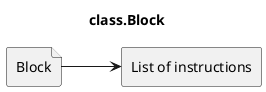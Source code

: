 @startuml
left to right direction
title class.Block

file Block
rectangle "List of instructions" as list

Block-->list
@enduml

